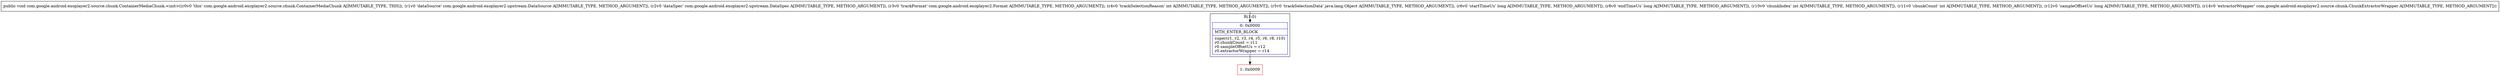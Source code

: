 digraph "CFG forcom.google.android.exoplayer2.source.chunk.ContainerMediaChunk.\<init\>(Lcom\/google\/android\/exoplayer2\/upstream\/DataSource;Lcom\/google\/android\/exoplayer2\/upstream\/DataSpec;Lcom\/google\/android\/exoplayer2\/Format;ILjava\/lang\/Object;JJIIJLcom\/google\/android\/exoplayer2\/source\/chunk\/ChunkExtractorWrapper;)V" {
subgraph cluster_Region_1856817434 {
label = "R(1:0)";
node [shape=record,color=blue];
Node_0 [shape=record,label="{0\:\ 0x0000|MTH_ENTER_BLOCK\l|super(r1, r2, r3, r4, r5, r6, r8, r10)\lr0.chunkCount = r11\lr0.sampleOffsetUs = r12\lr0.extractorWrapper = r14\l}"];
}
Node_1 [shape=record,color=red,label="{1\:\ 0x0009}"];
MethodNode[shape=record,label="{public void com.google.android.exoplayer2.source.chunk.ContainerMediaChunk.\<init\>((r0v0 'this' com.google.android.exoplayer2.source.chunk.ContainerMediaChunk A[IMMUTABLE_TYPE, THIS]), (r1v0 'dataSource' com.google.android.exoplayer2.upstream.DataSource A[IMMUTABLE_TYPE, METHOD_ARGUMENT]), (r2v0 'dataSpec' com.google.android.exoplayer2.upstream.DataSpec A[IMMUTABLE_TYPE, METHOD_ARGUMENT]), (r3v0 'trackFormat' com.google.android.exoplayer2.Format A[IMMUTABLE_TYPE, METHOD_ARGUMENT]), (r4v0 'trackSelectionReason' int A[IMMUTABLE_TYPE, METHOD_ARGUMENT]), (r5v0 'trackSelectionData' java.lang.Object A[IMMUTABLE_TYPE, METHOD_ARGUMENT]), (r6v0 'startTimeUs' long A[IMMUTABLE_TYPE, METHOD_ARGUMENT]), (r8v0 'endTimeUs' long A[IMMUTABLE_TYPE, METHOD_ARGUMENT]), (r10v0 'chunkIndex' int A[IMMUTABLE_TYPE, METHOD_ARGUMENT]), (r11v0 'chunkCount' int A[IMMUTABLE_TYPE, METHOD_ARGUMENT]), (r12v0 'sampleOffsetUs' long A[IMMUTABLE_TYPE, METHOD_ARGUMENT]), (r14v0 'extractorWrapper' com.google.android.exoplayer2.source.chunk.ChunkExtractorWrapper A[IMMUTABLE_TYPE, METHOD_ARGUMENT])) }"];
MethodNode -> Node_0;
Node_0 -> Node_1;
}

